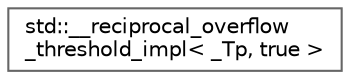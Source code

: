 digraph "Graphical Class Hierarchy"
{
 // LATEX_PDF_SIZE
  bgcolor="transparent";
  edge [fontname=Helvetica,fontsize=10,labelfontname=Helvetica,labelfontsize=10];
  node [fontname=Helvetica,fontsize=10,shape=box,height=0.2,width=0.4];
  rankdir="LR";
  Node0 [id="Node000000",label="std::__reciprocal_overflow\l_threshold_impl\< _Tp, true \>",height=0.2,width=0.4,color="grey40", fillcolor="white", style="filled",URL="$structstd_1_1____reciprocal__overflow__threshold__impl_3_01___tp_00_01true_01_4.html",tooltip=" "];
}
